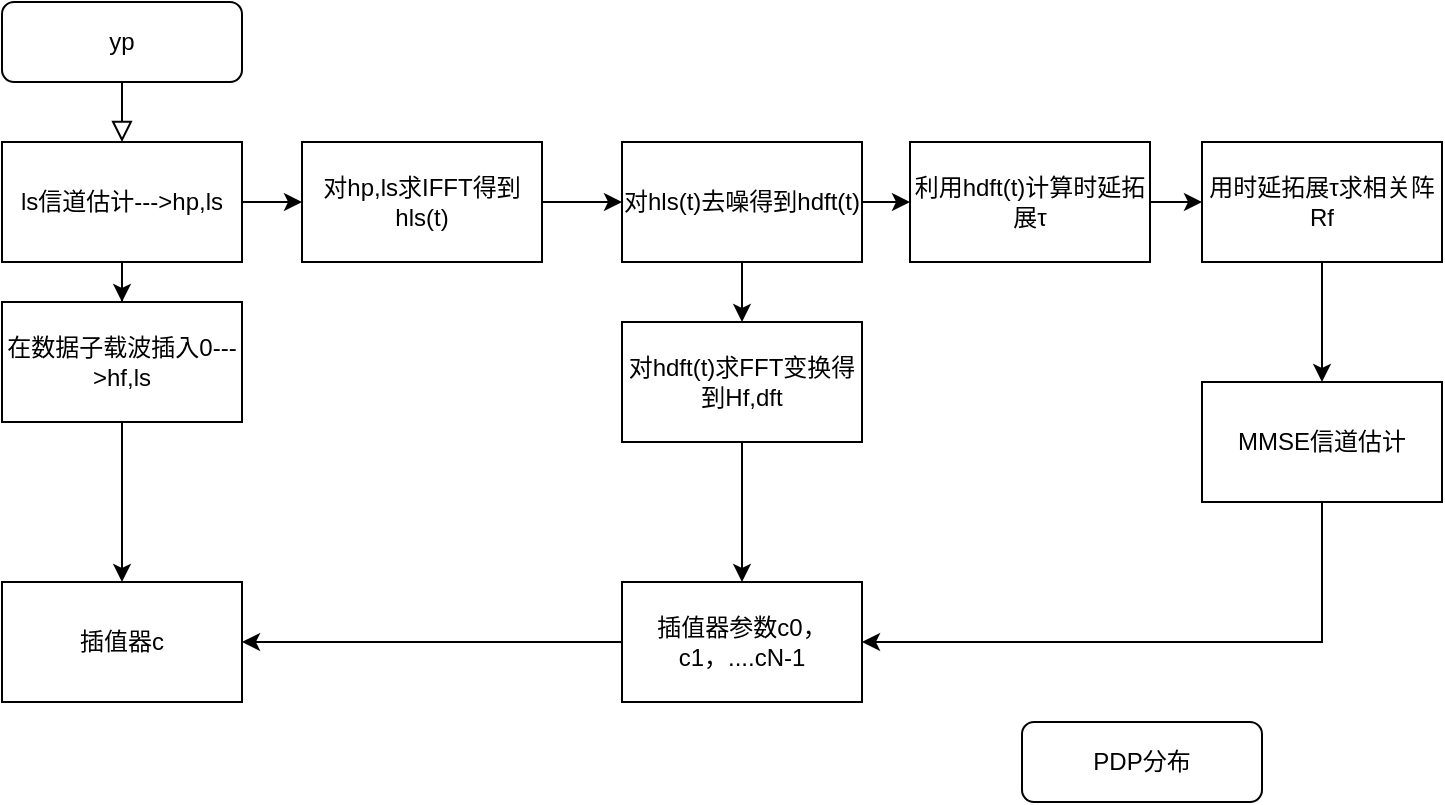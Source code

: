 <mxfile version="24.0.6" type="github">
  <diagram id="C5RBs43oDa-KdzZeNtuy" name="Page-1">
    <mxGraphModel dx="1002" dy="543" grid="1" gridSize="10" guides="1" tooltips="1" connect="1" arrows="1" fold="1" page="1" pageScale="1" pageWidth="827" pageHeight="1169" math="0" shadow="0">
      <root>
        <mxCell id="WIyWlLk6GJQsqaUBKTNV-0" />
        <mxCell id="WIyWlLk6GJQsqaUBKTNV-1" parent="WIyWlLk6GJQsqaUBKTNV-0" />
        <mxCell id="WIyWlLk6GJQsqaUBKTNV-3" value="yp" style="rounded=1;whiteSpace=wrap;html=1;fontSize=12;glass=0;strokeWidth=1;shadow=0;" parent="WIyWlLk6GJQsqaUBKTNV-1" vertex="1">
          <mxGeometry x="70" y="10" width="120" height="40" as="geometry" />
        </mxCell>
        <mxCell id="gJZQAjhXuOZmVErfDtZo-1" value="" style="rounded=0;html=1;jettySize=auto;orthogonalLoop=1;fontSize=11;endArrow=block;endFill=0;endSize=8;strokeWidth=1;shadow=0;labelBackgroundColor=none;edgeStyle=orthogonalEdgeStyle;" edge="1" parent="WIyWlLk6GJQsqaUBKTNV-1" source="WIyWlLk6GJQsqaUBKTNV-3" target="gJZQAjhXuOZmVErfDtZo-0">
          <mxGeometry relative="1" as="geometry">
            <mxPoint x="150" y="60" as="sourcePoint" />
            <mxPoint x="220" y="170" as="targetPoint" />
          </mxGeometry>
        </mxCell>
        <mxCell id="gJZQAjhXuOZmVErfDtZo-3" value="" style="edgeStyle=orthogonalEdgeStyle;rounded=0;orthogonalLoop=1;jettySize=auto;html=1;" edge="1" parent="WIyWlLk6GJQsqaUBKTNV-1" source="gJZQAjhXuOZmVErfDtZo-0" target="gJZQAjhXuOZmVErfDtZo-2">
          <mxGeometry relative="1" as="geometry" />
        </mxCell>
        <mxCell id="gJZQAjhXuOZmVErfDtZo-12" value="" style="edgeStyle=orthogonalEdgeStyle;rounded=0;orthogonalLoop=1;jettySize=auto;html=1;" edge="1" parent="WIyWlLk6GJQsqaUBKTNV-1" source="gJZQAjhXuOZmVErfDtZo-0" target="gJZQAjhXuOZmVErfDtZo-10">
          <mxGeometry relative="1" as="geometry" />
        </mxCell>
        <mxCell id="gJZQAjhXuOZmVErfDtZo-0" value="ls信道估计---&amp;gt;hp,ls" style="rounded=0;whiteSpace=wrap;html=1;" vertex="1" parent="WIyWlLk6GJQsqaUBKTNV-1">
          <mxGeometry x="70" y="80" width="120" height="60" as="geometry" />
        </mxCell>
        <mxCell id="gJZQAjhXuOZmVErfDtZo-5" value="" style="edgeStyle=orthogonalEdgeStyle;rounded=0;orthogonalLoop=1;jettySize=auto;html=1;" edge="1" parent="WIyWlLk6GJQsqaUBKTNV-1" source="gJZQAjhXuOZmVErfDtZo-2" target="gJZQAjhXuOZmVErfDtZo-4">
          <mxGeometry relative="1" as="geometry" />
        </mxCell>
        <mxCell id="gJZQAjhXuOZmVErfDtZo-2" value="在数据子载波插入0---&amp;gt;hf,ls" style="rounded=0;whiteSpace=wrap;html=1;" vertex="1" parent="WIyWlLk6GJQsqaUBKTNV-1">
          <mxGeometry x="70" y="160" width="120" height="60" as="geometry" />
        </mxCell>
        <mxCell id="gJZQAjhXuOZmVErfDtZo-4" value="插值器c" style="rounded=0;whiteSpace=wrap;html=1;" vertex="1" parent="WIyWlLk6GJQsqaUBKTNV-1">
          <mxGeometry x="70" y="300" width="120" height="60" as="geometry" />
        </mxCell>
        <mxCell id="gJZQAjhXuOZmVErfDtZo-7" value="" style="edgeStyle=orthogonalEdgeStyle;rounded=0;orthogonalLoop=1;jettySize=auto;html=1;" edge="1" parent="WIyWlLk6GJQsqaUBKTNV-1" source="gJZQAjhXuOZmVErfDtZo-6" target="gJZQAjhXuOZmVErfDtZo-4">
          <mxGeometry relative="1" as="geometry" />
        </mxCell>
        <mxCell id="gJZQAjhXuOZmVErfDtZo-6" value="插值器参数c0，c1，....cN-1" style="rounded=0;whiteSpace=wrap;html=1;" vertex="1" parent="WIyWlLk6GJQsqaUBKTNV-1">
          <mxGeometry x="380" y="300" width="120" height="60" as="geometry" />
        </mxCell>
        <mxCell id="gJZQAjhXuOZmVErfDtZo-9" value="" style="edgeStyle=orthogonalEdgeStyle;rounded=0;orthogonalLoop=1;jettySize=auto;html=1;exitX=0.5;exitY=1;exitDx=0;exitDy=0;entryX=1;entryY=0.5;entryDx=0;entryDy=0;" edge="1" parent="WIyWlLk6GJQsqaUBKTNV-1" source="gJZQAjhXuOZmVErfDtZo-8" target="gJZQAjhXuOZmVErfDtZo-6">
          <mxGeometry relative="1" as="geometry">
            <mxPoint x="730" y="260" as="sourcePoint" />
            <mxPoint x="500" y="290" as="targetPoint" />
            <Array as="points">
              <mxPoint x="730" y="330" />
            </Array>
          </mxGeometry>
        </mxCell>
        <mxCell id="gJZQAjhXuOZmVErfDtZo-8" value="MMSE信道估计" style="rounded=0;whiteSpace=wrap;html=1;" vertex="1" parent="WIyWlLk6GJQsqaUBKTNV-1">
          <mxGeometry x="670" y="200" width="120" height="60" as="geometry" />
        </mxCell>
        <mxCell id="gJZQAjhXuOZmVErfDtZo-14" value="" style="edgeStyle=orthogonalEdgeStyle;rounded=0;orthogonalLoop=1;jettySize=auto;html=1;" edge="1" parent="WIyWlLk6GJQsqaUBKTNV-1" source="gJZQAjhXuOZmVErfDtZo-18" target="gJZQAjhXuOZmVErfDtZo-13">
          <mxGeometry relative="1" as="geometry" />
        </mxCell>
        <mxCell id="gJZQAjhXuOZmVErfDtZo-10" value="对hp,ls求IFFT得到hls(t)" style="rounded=0;whiteSpace=wrap;html=1;" vertex="1" parent="WIyWlLk6GJQsqaUBKTNV-1">
          <mxGeometry x="220" y="80" width="120" height="60" as="geometry" />
        </mxCell>
        <mxCell id="gJZQAjhXuOZmVErfDtZo-16" value="" style="edgeStyle=orthogonalEdgeStyle;rounded=0;orthogonalLoop=1;jettySize=auto;html=1;" edge="1" parent="WIyWlLk6GJQsqaUBKTNV-1" source="gJZQAjhXuOZmVErfDtZo-13" target="gJZQAjhXuOZmVErfDtZo-15">
          <mxGeometry relative="1" as="geometry" />
        </mxCell>
        <mxCell id="gJZQAjhXuOZmVErfDtZo-13" value="利用hdft(t)计算时延拓展τ" style="rounded=0;whiteSpace=wrap;html=1;" vertex="1" parent="WIyWlLk6GJQsqaUBKTNV-1">
          <mxGeometry x="524" y="80" width="120" height="60" as="geometry" />
        </mxCell>
        <mxCell id="gJZQAjhXuOZmVErfDtZo-17" value="" style="edgeStyle=orthogonalEdgeStyle;rounded=0;orthogonalLoop=1;jettySize=auto;html=1;" edge="1" parent="WIyWlLk6GJQsqaUBKTNV-1" source="gJZQAjhXuOZmVErfDtZo-15" target="gJZQAjhXuOZmVErfDtZo-8">
          <mxGeometry relative="1" as="geometry" />
        </mxCell>
        <mxCell id="gJZQAjhXuOZmVErfDtZo-15" value="用时延拓展τ求相关阵Rf" style="whiteSpace=wrap;html=1;rounded=0;" vertex="1" parent="WIyWlLk6GJQsqaUBKTNV-1">
          <mxGeometry x="670" y="80" width="120" height="60" as="geometry" />
        </mxCell>
        <mxCell id="gJZQAjhXuOZmVErfDtZo-19" value="" style="edgeStyle=orthogonalEdgeStyle;rounded=0;orthogonalLoop=1;jettySize=auto;html=1;" edge="1" parent="WIyWlLk6GJQsqaUBKTNV-1" source="gJZQAjhXuOZmVErfDtZo-10" target="gJZQAjhXuOZmVErfDtZo-18">
          <mxGeometry relative="1" as="geometry">
            <mxPoint x="340" y="110" as="sourcePoint" />
            <mxPoint x="524" y="110" as="targetPoint" />
          </mxGeometry>
        </mxCell>
        <mxCell id="gJZQAjhXuOZmVErfDtZo-21" value="" style="edgeStyle=orthogonalEdgeStyle;rounded=0;orthogonalLoop=1;jettySize=auto;html=1;" edge="1" parent="WIyWlLk6GJQsqaUBKTNV-1" source="gJZQAjhXuOZmVErfDtZo-18" target="gJZQAjhXuOZmVErfDtZo-20">
          <mxGeometry relative="1" as="geometry" />
        </mxCell>
        <mxCell id="gJZQAjhXuOZmVErfDtZo-18" value="对hls(t)去噪得到hdft(t)" style="rounded=0;whiteSpace=wrap;html=1;" vertex="1" parent="WIyWlLk6GJQsqaUBKTNV-1">
          <mxGeometry x="380" y="80" width="120" height="60" as="geometry" />
        </mxCell>
        <mxCell id="gJZQAjhXuOZmVErfDtZo-22" value="" style="edgeStyle=orthogonalEdgeStyle;rounded=0;orthogonalLoop=1;jettySize=auto;html=1;" edge="1" parent="WIyWlLk6GJQsqaUBKTNV-1" source="gJZQAjhXuOZmVErfDtZo-20" target="gJZQAjhXuOZmVErfDtZo-6">
          <mxGeometry relative="1" as="geometry" />
        </mxCell>
        <mxCell id="gJZQAjhXuOZmVErfDtZo-20" value="对hdft(t)求FFT变换得到Hf,dft" style="whiteSpace=wrap;html=1;rounded=0;" vertex="1" parent="WIyWlLk6GJQsqaUBKTNV-1">
          <mxGeometry x="380" y="170" width="120" height="60" as="geometry" />
        </mxCell>
        <mxCell id="gJZQAjhXuOZmVErfDtZo-23" value="PDP分布" style="rounded=1;whiteSpace=wrap;html=1;fontSize=12;glass=0;strokeWidth=1;shadow=0;" vertex="1" parent="WIyWlLk6GJQsqaUBKTNV-1">
          <mxGeometry x="580" y="370" width="120" height="40" as="geometry" />
        </mxCell>
      </root>
    </mxGraphModel>
  </diagram>
</mxfile>

